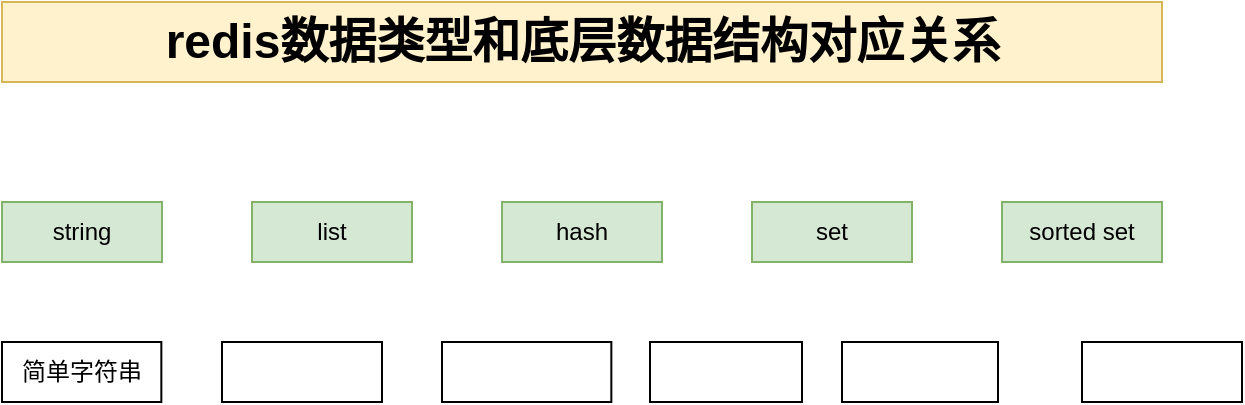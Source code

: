 <mxfile version="14.5.1" type="github">
  <diagram id="QGZZVZUHsN2f2BYzd_Qm" name="Page-1">
    <mxGraphModel dx="944" dy="501" grid="1" gridSize="10" guides="1" tooltips="1" connect="1" arrows="1" fold="1" page="1" pageScale="1" pageWidth="827" pageHeight="1169" math="0" shadow="0">
      <root>
        <mxCell id="0" />
        <mxCell id="1" parent="0" />
        <mxCell id="CA6PZa6cUGdluA9qh_aD-1" value="redis数据类型和底层数据结构对应关系" style="text;html=1;fontSize=24;fontStyle=1;verticalAlign=middle;align=center;fillColor=#fff2cc;strokeColor=#d6b656;" vertex="1" parent="1">
          <mxGeometry x="120" y="40" width="580" height="40" as="geometry" />
        </mxCell>
        <mxCell id="CA6PZa6cUGdluA9qh_aD-7" value="" style="group" vertex="1" connectable="0" parent="1">
          <mxGeometry x="120" y="140" width="580" height="30" as="geometry" />
        </mxCell>
        <mxCell id="CA6PZa6cUGdluA9qh_aD-2" value="string" style="rounded=0;whiteSpace=wrap;html=1;fillColor=#d5e8d4;strokeColor=#82b366;" vertex="1" parent="CA6PZa6cUGdluA9qh_aD-7">
          <mxGeometry width="80.0" height="30" as="geometry" />
        </mxCell>
        <mxCell id="CA6PZa6cUGdluA9qh_aD-3" value="list" style="rounded=0;whiteSpace=wrap;html=1;fillColor=#d5e8d4;strokeColor=#82b366;" vertex="1" parent="CA6PZa6cUGdluA9qh_aD-7">
          <mxGeometry x="125.0" width="80.0" height="30" as="geometry" />
        </mxCell>
        <mxCell id="CA6PZa6cUGdluA9qh_aD-4" value="hash" style="rounded=0;whiteSpace=wrap;html=1;fillColor=#d5e8d4;strokeColor=#82b366;" vertex="1" parent="CA6PZa6cUGdluA9qh_aD-7">
          <mxGeometry x="250.0" width="80.0" height="30" as="geometry" />
        </mxCell>
        <mxCell id="CA6PZa6cUGdluA9qh_aD-5" value="set" style="rounded=0;whiteSpace=wrap;html=1;fillColor=#d5e8d4;strokeColor=#82b366;" vertex="1" parent="CA6PZa6cUGdluA9qh_aD-7">
          <mxGeometry x="375" width="80.0" height="30" as="geometry" />
        </mxCell>
        <mxCell id="CA6PZa6cUGdluA9qh_aD-6" value="sorted set" style="rounded=0;whiteSpace=wrap;html=1;fillColor=#d5e8d4;strokeColor=#82b366;" vertex="1" parent="CA6PZa6cUGdluA9qh_aD-7">
          <mxGeometry x="500.0" width="80.0" height="30" as="geometry" />
        </mxCell>
        <mxCell id="CA6PZa6cUGdluA9qh_aD-15" value="" style="group" vertex="1" connectable="0" parent="1">
          <mxGeometry x="140" y="210" width="570" height="30" as="geometry" />
        </mxCell>
        <mxCell id="CA6PZa6cUGdluA9qh_aD-8" value="" style="rounded=0;whiteSpace=wrap;html=1;" vertex="1" parent="CA6PZa6cUGdluA9qh_aD-15">
          <mxGeometry x="90" width="80" height="30" as="geometry" />
        </mxCell>
        <mxCell id="CA6PZa6cUGdluA9qh_aD-10" value="简单字符串" style="rounded=0;whiteSpace=wrap;html=1;" vertex="1" parent="CA6PZa6cUGdluA9qh_aD-15">
          <mxGeometry x="-20" width="79.67" height="30" as="geometry" />
        </mxCell>
        <mxCell id="CA6PZa6cUGdluA9qh_aD-11" value="" style="rounded=0;whiteSpace=wrap;html=1;" vertex="1" parent="CA6PZa6cUGdluA9qh_aD-15">
          <mxGeometry x="200" width="84.67" height="30" as="geometry" />
        </mxCell>
        <mxCell id="CA6PZa6cUGdluA9qh_aD-12" value="" style="rounded=0;whiteSpace=wrap;html=1;" vertex="1" parent="CA6PZa6cUGdluA9qh_aD-15">
          <mxGeometry x="304" width="76" height="30" as="geometry" />
        </mxCell>
        <mxCell id="CA6PZa6cUGdluA9qh_aD-13" value="" style="rounded=0;whiteSpace=wrap;html=1;" vertex="1" parent="CA6PZa6cUGdluA9qh_aD-15">
          <mxGeometry x="400" width="78" height="30" as="geometry" />
        </mxCell>
        <mxCell id="CA6PZa6cUGdluA9qh_aD-14" value="" style="rounded=0;whiteSpace=wrap;html=1;" vertex="1" parent="CA6PZa6cUGdluA9qh_aD-15">
          <mxGeometry x="520" width="80" height="30" as="geometry" />
        </mxCell>
      </root>
    </mxGraphModel>
  </diagram>
</mxfile>
